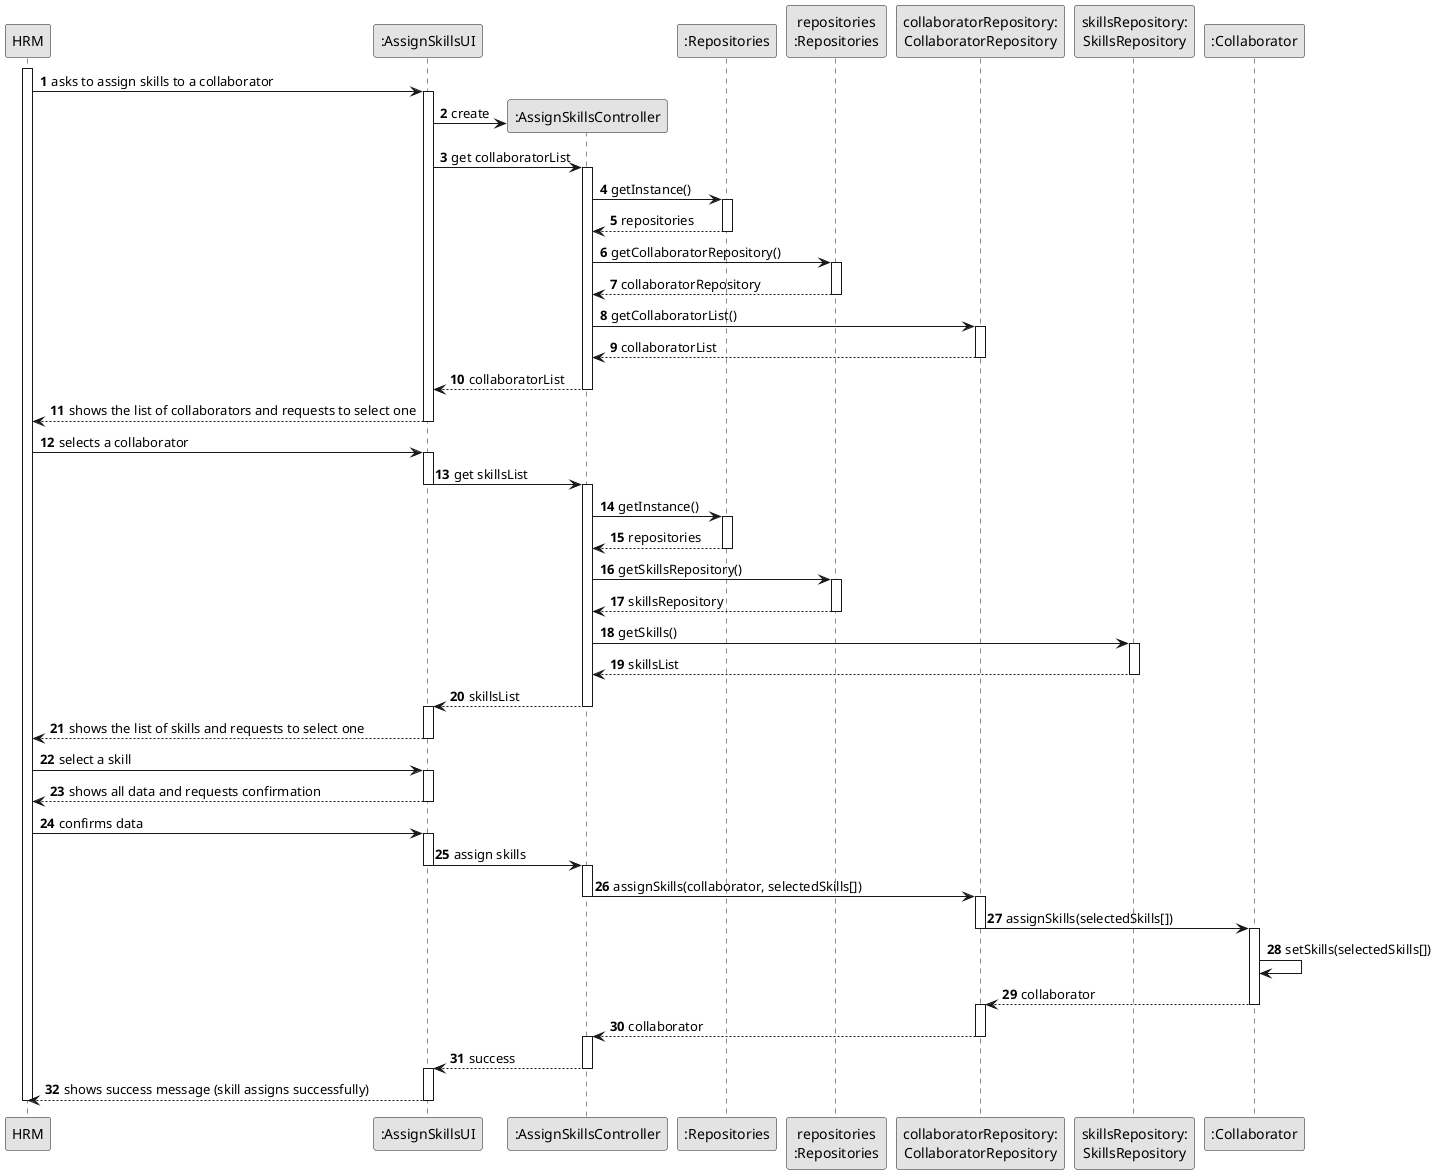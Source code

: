 @startuml
skinparam monochrome true
skinparam packageStyle rectangle
skinparam shadowing false

autonumber

participant "HRM" as HRM
participant ":AssignSkillsUI" as UI
participant ":AssignSkillsController" as CTRL
participant ":Repositories" as GlobRepo
participant "repositories\n:Repositories" as PLAT
participant "collaboratorRepository:\nCollaboratorRepository" as CLBREP
participant "skillsRepository:\nSkillsRepository" as skillsRepository
participant ":Collaborator" as CLB


activate HRM
HRM -> UI : asks to assign skills to a collaborator
activate UI
UI -> CTRL** : create

UI -> CTRL: get collaboratorList
activate CTRL

CTRL -> GlobRepo : getInstance()
activate GlobRepo
GlobRepo --> CTRL : repositories
deactivate GlobRepo
CTRL -> PLAT : getCollaboratorRepository()
activate PLAT
PLAT -->  CTRL: collaboratorRepository
deactivate PLAT

CTRL -> CLBREP : getCollaboratorList()
activate CLBREP
CLBREP --> CTRL : collaboratorList
deactivate CLBREP
CTRL --> UI : collaboratorList
deactivate CTRL
UI --> HRM : shows the list of collaborators and requests to select one
deactivate UI

HRM -> UI : selects a collaborator
activate UI

UI -> CTRL : get skillsList
deactivate UI
activate CTRL

CTRL -> GlobRepo : getInstance()
activate GlobRepo

GlobRepo --> CTRL : repositories
deactivate GlobRepo

CTRL -> PLAT : getSkillsRepository()
activate PLAT

PLAT -->  CTRL: skillsRepository
deactivate PLAT

CTRL -> skillsRepository : getSkills()
activate skillsRepository

skillsRepository --> CTRL : skillsList
deactivate skillsRepository

CTRL --> UI : skillsList
deactivate CTRL
activate UI

UI --> HRM : shows the list of skills and requests to select one
deactivate UI

HRM -> UI : select a skill
activate UI

UI --> HRM: shows all data and requests confirmation
deactivate UI

HRM -> UI: confirms data
activate UI

UI -> CTRL : assign skills
deactivate UI
activate CTRL


CTRL -> CLBREP : assignSkills(collaborator, selectedSkills[])
deactivate CTRL

activate CLBREP
CLBREP -> CLB : assignSkills(selectedSkills[])
deactivate CLBREP
activate CLB

CLB -> CLB : setSkills(selectedSkills[])

CLB --> CLBREP : collaborator
deactivate CLB
activate CLBREP

CLBREP --> CTRL : collaborator
deactivate CLBREP
activate CTRL
CTRL --> UI : success
deactivate CTRL
activate UI
UI --> HRM : shows success message (skill assigns successfully)
deactivate UI
deactivate HRM
@enduml